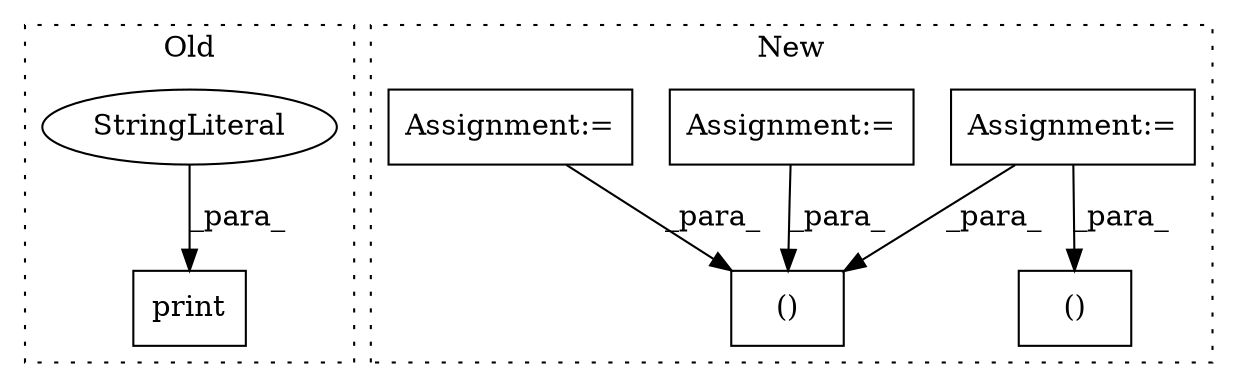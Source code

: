 digraph G {
subgraph cluster0 {
1 [label="print" a="32" s="6803,6836" l="6,1" shape="box"];
3 [label="StringLiteral" a="45" s="6809" l="14" shape="ellipse"];
label = "Old";
style="dotted";
}
subgraph cluster1 {
2 [label="()" a="106" s="6328" l="74" shape="box"];
4 [label="Assignment:=" a="7" s="6216" l="1" shape="box"];
5 [label="Assignment:=" a="7" s="5047" l="19" shape="box"];
6 [label="Assignment:=" a="7" s="5101" l="19" shape="box"];
7 [label="()" a="106" s="6125" l="38" shape="box"];
label = "New";
style="dotted";
}
3 -> 1 [label="_para_"];
4 -> 2 [label="_para_"];
5 -> 2 [label="_para_"];
5 -> 7 [label="_para_"];
6 -> 2 [label="_para_"];
}